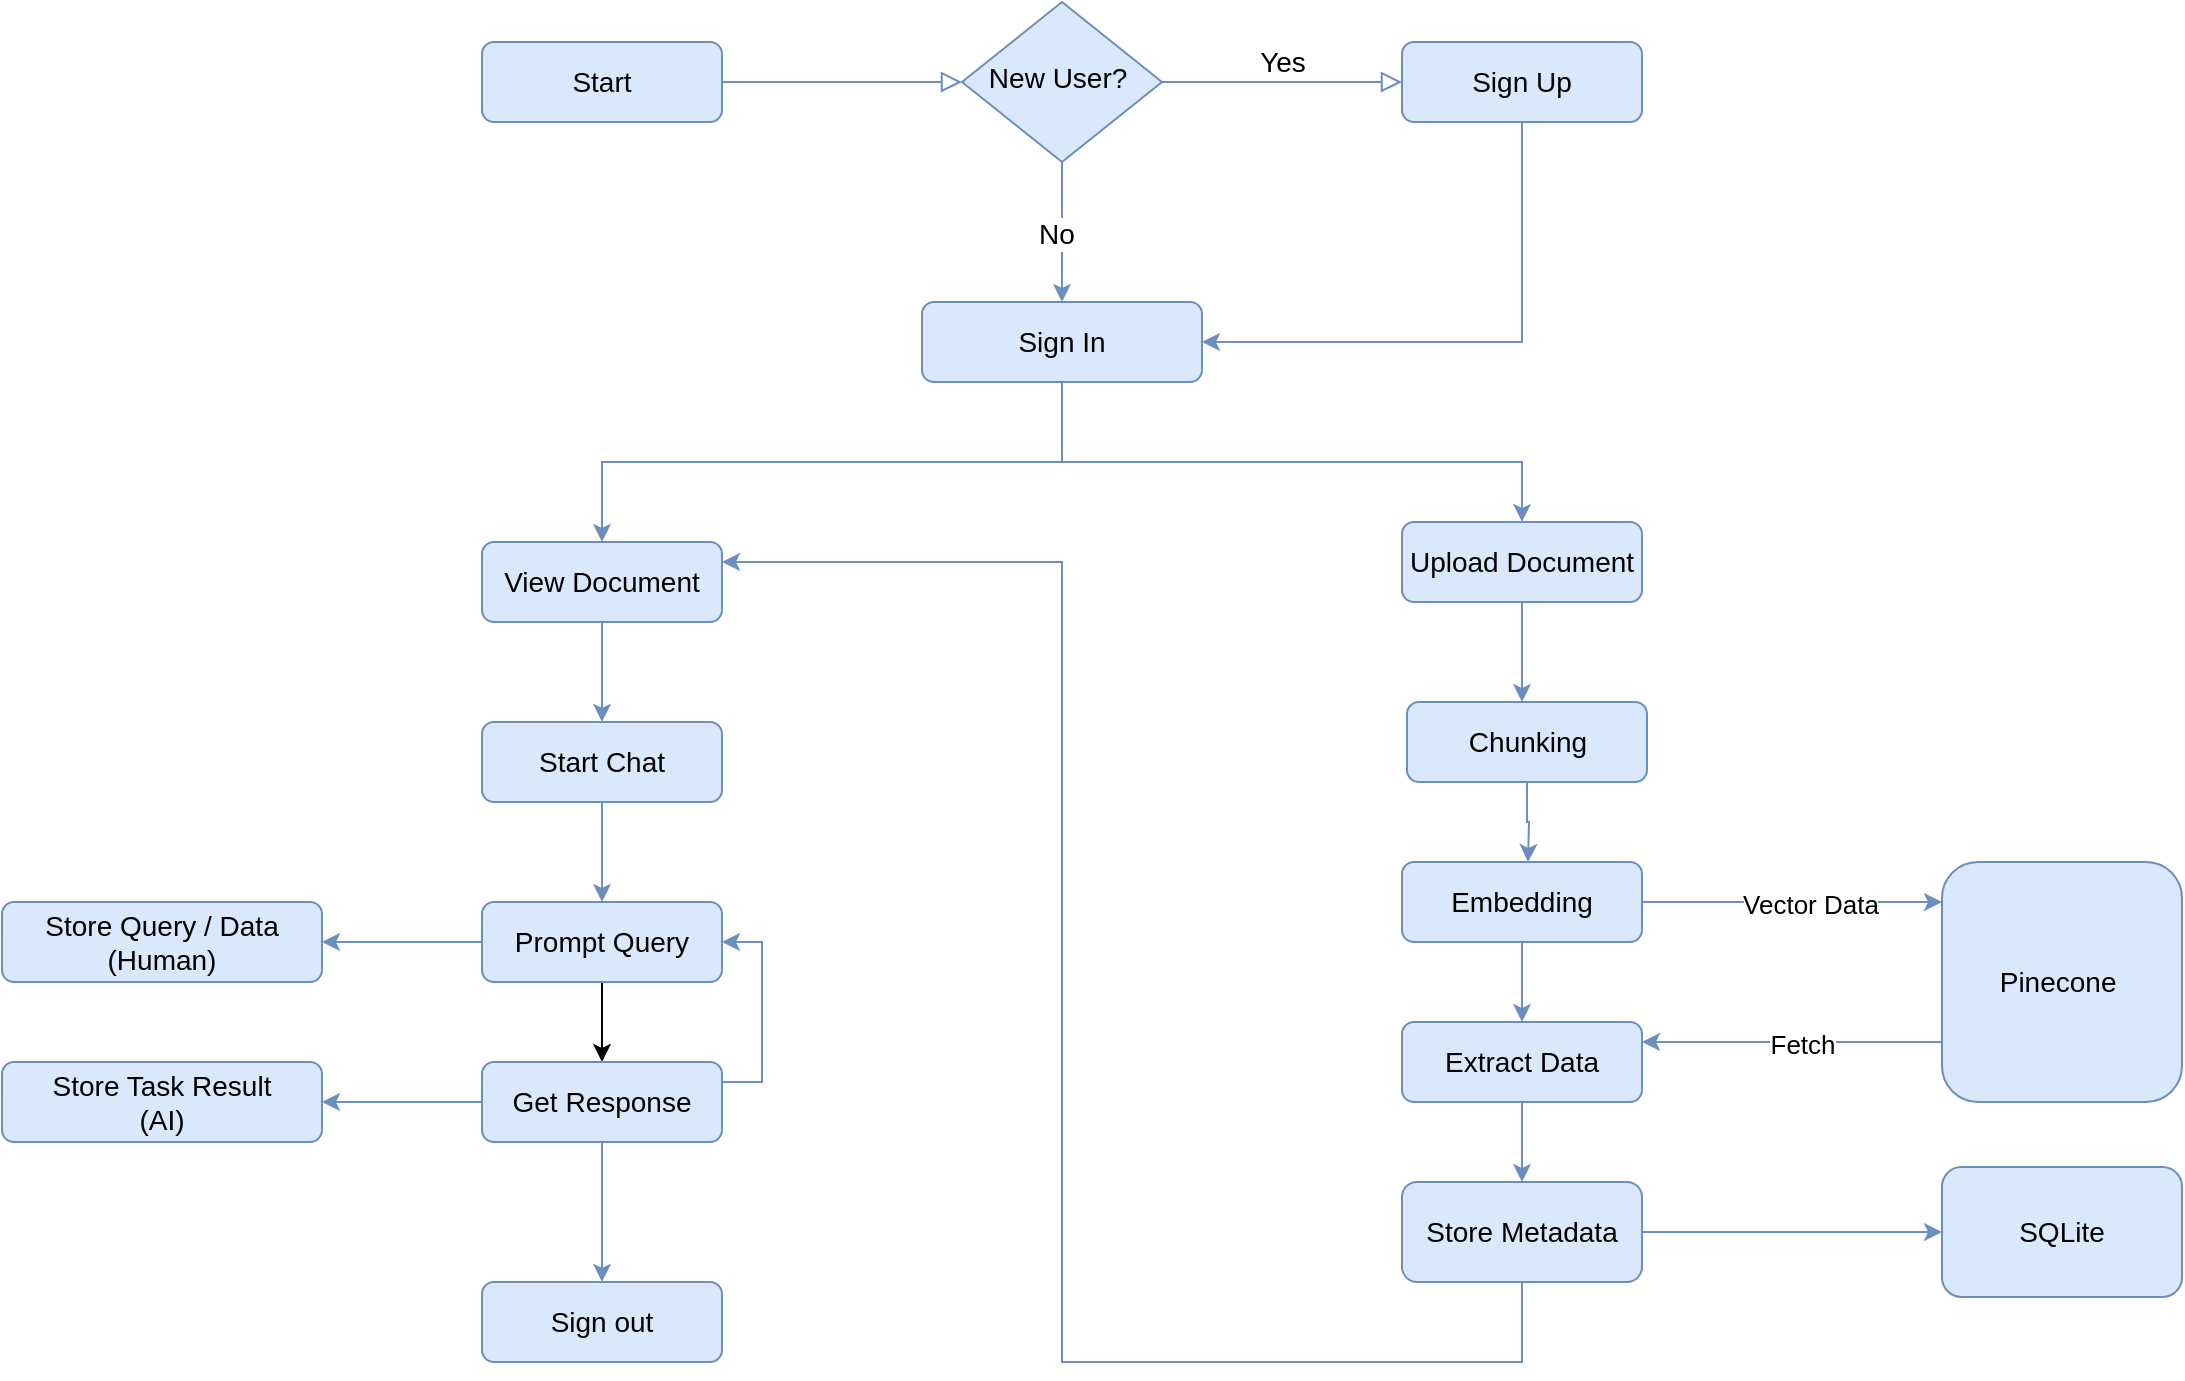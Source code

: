 <mxfile version="26.0.7">
  <diagram id="C5RBs43oDa-KdzZeNtuy" name="Page-1">
    <mxGraphModel dx="1933" dy="601" grid="1" gridSize="10" guides="1" tooltips="1" connect="1" arrows="1" fold="1" page="1" pageScale="1" pageWidth="827" pageHeight="1169" math="0" shadow="0">
      <root>
        <mxCell id="WIyWlLk6GJQsqaUBKTNV-0" />
        <mxCell id="WIyWlLk6GJQsqaUBKTNV-1" parent="WIyWlLk6GJQsqaUBKTNV-0" />
        <mxCell id="WIyWlLk6GJQsqaUBKTNV-2" value="" style="rounded=0;html=1;jettySize=auto;orthogonalLoop=1;fontSize=14;endArrow=block;endFill=0;endSize=8;strokeWidth=1;shadow=0;labelBackgroundColor=none;edgeStyle=orthogonalEdgeStyle;fillColor=#dae8fc;strokeColor=#6c8ebf;" parent="WIyWlLk6GJQsqaUBKTNV-1" source="WIyWlLk6GJQsqaUBKTNV-3" target="WIyWlLk6GJQsqaUBKTNV-6" edge="1">
          <mxGeometry relative="1" as="geometry" />
        </mxCell>
        <mxCell id="WIyWlLk6GJQsqaUBKTNV-3" value="Start" style="rounded=1;whiteSpace=wrap;html=1;fontSize=14;glass=0;strokeWidth=1;shadow=0;fillColor=#dae8fc;strokeColor=#6c8ebf;" parent="WIyWlLk6GJQsqaUBKTNV-1" vertex="1">
          <mxGeometry x="210" y="110" width="120" height="40" as="geometry" />
        </mxCell>
        <mxCell id="WIyWlLk6GJQsqaUBKTNV-5" value="Yes" style="edgeStyle=orthogonalEdgeStyle;rounded=0;html=1;jettySize=auto;orthogonalLoop=1;fontSize=14;endArrow=block;endFill=0;endSize=8;strokeWidth=1;shadow=0;labelBackgroundColor=none;fillColor=#dae8fc;strokeColor=#6c8ebf;" parent="WIyWlLk6GJQsqaUBKTNV-1" source="WIyWlLk6GJQsqaUBKTNV-6" target="WIyWlLk6GJQsqaUBKTNV-7" edge="1">
          <mxGeometry y="10" relative="1" as="geometry">
            <mxPoint as="offset" />
          </mxGeometry>
        </mxCell>
        <mxCell id="mIv_lhktW14BwPxSR0yK-30" style="edgeStyle=orthogonalEdgeStyle;rounded=0;orthogonalLoop=1;jettySize=auto;html=1;exitX=0.5;exitY=1;exitDx=0;exitDy=0;entryX=0.5;entryY=0;entryDx=0;entryDy=0;fillColor=#dae8fc;strokeColor=#6c8ebf;" parent="WIyWlLk6GJQsqaUBKTNV-1" source="WIyWlLk6GJQsqaUBKTNV-6" target="mIv_lhktW14BwPxSR0yK-0" edge="1">
          <mxGeometry relative="1" as="geometry" />
        </mxCell>
        <mxCell id="mIv_lhktW14BwPxSR0yK-31" value="No" style="edgeLabel;html=1;align=center;verticalAlign=middle;resizable=0;points=[];fontSize=14;" parent="mIv_lhktW14BwPxSR0yK-30" vertex="1" connectable="0">
          <mxGeometry x="0.029" y="-3" relative="1" as="geometry">
            <mxPoint as="offset" />
          </mxGeometry>
        </mxCell>
        <mxCell id="WIyWlLk6GJQsqaUBKTNV-6" value="New User?&amp;nbsp;" style="rhombus;whiteSpace=wrap;html=1;shadow=0;fontFamily=Helvetica;fontSize=14;align=center;strokeWidth=1;spacing=6;spacingTop=-4;fillColor=#dae8fc;strokeColor=#6c8ebf;" parent="WIyWlLk6GJQsqaUBKTNV-1" vertex="1">
          <mxGeometry x="450" y="90" width="100" height="80" as="geometry" />
        </mxCell>
        <mxCell id="mIv_lhktW14BwPxSR0yK-1" style="edgeStyle=orthogonalEdgeStyle;rounded=0;orthogonalLoop=1;jettySize=auto;html=1;exitX=0.5;exitY=1;exitDx=0;exitDy=0;entryX=1;entryY=0.5;entryDx=0;entryDy=0;fillColor=#dae8fc;strokeColor=#6C8EBF;fontSize=14;" parent="WIyWlLk6GJQsqaUBKTNV-1" source="WIyWlLk6GJQsqaUBKTNV-7" target="mIv_lhktW14BwPxSR0yK-0" edge="1">
          <mxGeometry relative="1" as="geometry" />
        </mxCell>
        <mxCell id="WIyWlLk6GJQsqaUBKTNV-7" value="Sign Up" style="rounded=1;whiteSpace=wrap;html=1;fontSize=14;glass=0;strokeWidth=1;shadow=0;fillColor=#dae8fc;strokeColor=#6c8ebf;" parent="WIyWlLk6GJQsqaUBKTNV-1" vertex="1">
          <mxGeometry x="670" y="110" width="120" height="40" as="geometry" />
        </mxCell>
        <mxCell id="mIv_lhktW14BwPxSR0yK-15" value="" style="edgeStyle=orthogonalEdgeStyle;rounded=0;orthogonalLoop=1;jettySize=auto;html=1;fillColor=#dae8fc;strokeColor=#6c8ebf;fontSize=14;" parent="WIyWlLk6GJQsqaUBKTNV-1" source="WIyWlLk6GJQsqaUBKTNV-11" target="mIv_lhktW14BwPxSR0yK-14" edge="1">
          <mxGeometry relative="1" as="geometry" />
        </mxCell>
        <mxCell id="WIyWlLk6GJQsqaUBKTNV-11" value="View Document" style="rounded=1;whiteSpace=wrap;html=1;fontSize=14;glass=0;strokeWidth=1;shadow=0;fillColor=#dae8fc;strokeColor=#6c8ebf;" parent="WIyWlLk6GJQsqaUBKTNV-1" vertex="1">
          <mxGeometry x="210" y="360" width="120" height="40" as="geometry" />
        </mxCell>
        <mxCell id="mIv_lhktW14BwPxSR0yK-3" style="edgeStyle=orthogonalEdgeStyle;rounded=0;orthogonalLoop=1;jettySize=auto;html=1;exitX=0.5;exitY=1;exitDx=0;exitDy=0;entryX=0.5;entryY=0;entryDx=0;entryDy=0;fillColor=#dae8fc;strokeColor=#6c8ebf;fontSize=14;" parent="WIyWlLk6GJQsqaUBKTNV-1" source="mIv_lhktW14BwPxSR0yK-0" target="WIyWlLk6GJQsqaUBKTNV-11" edge="1">
          <mxGeometry relative="1" as="geometry" />
        </mxCell>
        <mxCell id="mIv_lhktW14BwPxSR0yK-4" style="edgeStyle=orthogonalEdgeStyle;rounded=0;orthogonalLoop=1;jettySize=auto;html=1;exitX=0.5;exitY=1;exitDx=0;exitDy=0;fillColor=#dae8fc;strokeColor=#6c8ebf;fontSize=14;" parent="WIyWlLk6GJQsqaUBKTNV-1" source="mIv_lhktW14BwPxSR0yK-0" target="mIv_lhktW14BwPxSR0yK-2" edge="1">
          <mxGeometry relative="1" as="geometry">
            <Array as="points">
              <mxPoint x="500" y="320" />
              <mxPoint x="730" y="320" />
            </Array>
          </mxGeometry>
        </mxCell>
        <mxCell id="mIv_lhktW14BwPxSR0yK-0" value="Sign In" style="rounded=1;whiteSpace=wrap;html=1;fontSize=14;glass=0;strokeWidth=1;shadow=0;fillColor=#dae8fc;strokeColor=#6c8ebf;" parent="WIyWlLk6GJQsqaUBKTNV-1" vertex="1">
          <mxGeometry x="430" y="240" width="140" height="40" as="geometry" />
        </mxCell>
        <mxCell id="mIv_lhktW14BwPxSR0yK-2" value="Upload Document" style="rounded=1;whiteSpace=wrap;html=1;fontSize=14;glass=0;strokeWidth=1;shadow=0;fillColor=#dae8fc;strokeColor=#6c8ebf;" parent="WIyWlLk6GJQsqaUBKTNV-1" vertex="1">
          <mxGeometry x="670" y="350" width="120" height="40" as="geometry" />
        </mxCell>
        <mxCell id="mIv_lhktW14BwPxSR0yK-5" value="Chunking" style="rounded=1;whiteSpace=wrap;html=1;fontSize=14;glass=0;strokeWidth=1;shadow=0;fillColor=#dae8fc;strokeColor=#6c8ebf;" parent="WIyWlLk6GJQsqaUBKTNV-1" vertex="1">
          <mxGeometry x="672.5" y="440" width="120" height="40" as="geometry" />
        </mxCell>
        <mxCell id="xLi3MoECQ7mVsbRqvTG4-5" style="edgeStyle=orthogonalEdgeStyle;rounded=0;orthogonalLoop=1;jettySize=auto;html=1;fillColor=#dae8fc;strokeColor=#6c8ebf;" edge="1" parent="WIyWlLk6GJQsqaUBKTNV-1" source="mIv_lhktW14BwPxSR0yK-6" target="xLi3MoECQ7mVsbRqvTG4-4">
          <mxGeometry relative="1" as="geometry">
            <Array as="points">
              <mxPoint x="930" y="540" />
              <mxPoint x="930" y="540" />
            </Array>
          </mxGeometry>
        </mxCell>
        <mxCell id="xLi3MoECQ7mVsbRqvTG4-8" value="&lt;font style=&quot;font-size: 13px;&quot;&gt;Vector Data&lt;/font&gt;" style="edgeLabel;html=1;align=center;verticalAlign=middle;resizable=0;points=[];" vertex="1" connectable="0" parent="xLi3MoECQ7mVsbRqvTG4-5">
          <mxGeometry x="0.12" y="-1" relative="1" as="geometry">
            <mxPoint as="offset" />
          </mxGeometry>
        </mxCell>
        <mxCell id="xLi3MoECQ7mVsbRqvTG4-7" style="edgeStyle=orthogonalEdgeStyle;rounded=0;orthogonalLoop=1;jettySize=auto;html=1;exitX=0.5;exitY=1;exitDx=0;exitDy=0;entryX=0.5;entryY=0;entryDx=0;entryDy=0;fillColor=#dae8fc;strokeColor=#6c8ebf;" edge="1" parent="WIyWlLk6GJQsqaUBKTNV-1" source="mIv_lhktW14BwPxSR0yK-6" target="xLi3MoECQ7mVsbRqvTG4-6">
          <mxGeometry relative="1" as="geometry" />
        </mxCell>
        <mxCell id="mIv_lhktW14BwPxSR0yK-6" value="Embedding" style="rounded=1;whiteSpace=wrap;html=1;fontSize=14;glass=0;strokeWidth=1;shadow=0;fillColor=#dae8fc;strokeColor=#6c8ebf;" parent="WIyWlLk6GJQsqaUBKTNV-1" vertex="1">
          <mxGeometry x="670" y="520" width="120" height="40" as="geometry" />
        </mxCell>
        <mxCell id="mIv_lhktW14BwPxSR0yK-17" value="" style="edgeStyle=orthogonalEdgeStyle;rounded=0;orthogonalLoop=1;jettySize=auto;html=1;fillColor=#dae8fc;strokeColor=#6c8ebf;fontSize=14;" parent="WIyWlLk6GJQsqaUBKTNV-1" source="mIv_lhktW14BwPxSR0yK-14" target="mIv_lhktW14BwPxSR0yK-16" edge="1">
          <mxGeometry relative="1" as="geometry" />
        </mxCell>
        <mxCell id="mIv_lhktW14BwPxSR0yK-14" value="Start Chat" style="whiteSpace=wrap;html=1;rounded=1;glass=0;strokeWidth=1;shadow=0;fillColor=#dae8fc;strokeColor=#6c8ebf;fontSize=14;" parent="WIyWlLk6GJQsqaUBKTNV-1" vertex="1">
          <mxGeometry x="210" y="450" width="120" height="40" as="geometry" />
        </mxCell>
        <mxCell id="mIv_lhktW14BwPxSR0yK-19" style="edgeStyle=orthogonalEdgeStyle;rounded=0;orthogonalLoop=1;jettySize=auto;html=1;entryX=1;entryY=0.5;entryDx=0;entryDy=0;fillColor=#dae8fc;strokeColor=#6c8ebf;fontSize=14;" parent="WIyWlLk6GJQsqaUBKTNV-1" source="mIv_lhktW14BwPxSR0yK-16" target="mIv_lhktW14BwPxSR0yK-18" edge="1">
          <mxGeometry relative="1" as="geometry" />
        </mxCell>
        <mxCell id="mIv_lhktW14BwPxSR0yK-29" style="edgeStyle=orthogonalEdgeStyle;rounded=0;orthogonalLoop=1;jettySize=auto;html=1;exitX=0.5;exitY=1;exitDx=0;exitDy=0;entryX=0.5;entryY=0;entryDx=0;entryDy=0;" parent="WIyWlLk6GJQsqaUBKTNV-1" source="mIv_lhktW14BwPxSR0yK-16" target="mIv_lhktW14BwPxSR0yK-20" edge="1">
          <mxGeometry relative="1" as="geometry" />
        </mxCell>
        <mxCell id="mIv_lhktW14BwPxSR0yK-16" value="Prompt Query" style="whiteSpace=wrap;html=1;rounded=1;glass=0;strokeWidth=1;shadow=0;fillColor=#dae8fc;strokeColor=#6c8ebf;fontSize=14;" parent="WIyWlLk6GJQsqaUBKTNV-1" vertex="1">
          <mxGeometry x="210" y="540" width="120" height="40" as="geometry" />
        </mxCell>
        <mxCell id="mIv_lhktW14BwPxSR0yK-18" value="Store Query / Data&lt;br&gt;(Human)" style="whiteSpace=wrap;html=1;rounded=1;glass=0;strokeWidth=1;shadow=0;fillColor=#dae8fc;strokeColor=#6c8ebf;fontSize=14;" parent="WIyWlLk6GJQsqaUBKTNV-1" vertex="1">
          <mxGeometry x="-30" y="540" width="160" height="40" as="geometry" />
        </mxCell>
        <mxCell id="mIv_lhktW14BwPxSR0yK-21" style="edgeStyle=orthogonalEdgeStyle;rounded=0;orthogonalLoop=1;jettySize=auto;html=1;entryX=1;entryY=0.5;entryDx=0;entryDy=0;exitX=1;exitY=0.25;exitDx=0;exitDy=0;fillColor=#dae8fc;strokeColor=#6c8ebf;fontSize=14;" parent="WIyWlLk6GJQsqaUBKTNV-1" source="mIv_lhktW14BwPxSR0yK-20" target="mIv_lhktW14BwPxSR0yK-16" edge="1">
          <mxGeometry relative="1" as="geometry" />
        </mxCell>
        <mxCell id="mIv_lhktW14BwPxSR0yK-23" style="edgeStyle=orthogonalEdgeStyle;rounded=0;orthogonalLoop=1;jettySize=auto;html=1;exitX=0;exitY=0.5;exitDx=0;exitDy=0;entryX=1;entryY=0.5;entryDx=0;entryDy=0;fillColor=#dae8fc;strokeColor=#6c8ebf;fontSize=14;" parent="WIyWlLk6GJQsqaUBKTNV-1" source="mIv_lhktW14BwPxSR0yK-20" target="mIv_lhktW14BwPxSR0yK-22" edge="1">
          <mxGeometry relative="1" as="geometry">
            <mxPoint x="140" y="640" as="targetPoint" />
          </mxGeometry>
        </mxCell>
        <mxCell id="mIv_lhktW14BwPxSR0yK-26" value="" style="edgeStyle=orthogonalEdgeStyle;rounded=0;orthogonalLoop=1;jettySize=auto;html=1;fillColor=#dae8fc;strokeColor=#6c8ebf;fontSize=14;" parent="WIyWlLk6GJQsqaUBKTNV-1" source="mIv_lhktW14BwPxSR0yK-20" target="mIv_lhktW14BwPxSR0yK-25" edge="1">
          <mxGeometry relative="1" as="geometry" />
        </mxCell>
        <mxCell id="mIv_lhktW14BwPxSR0yK-20" value="Get Response" style="whiteSpace=wrap;html=1;rounded=1;glass=0;strokeWidth=1;shadow=0;fillColor=#dae8fc;strokeColor=#6c8ebf;fontSize=14;" parent="WIyWlLk6GJQsqaUBKTNV-1" vertex="1">
          <mxGeometry x="210" y="620" width="120" height="40" as="geometry" />
        </mxCell>
        <mxCell id="mIv_lhktW14BwPxSR0yK-22" value="Store Task Result&lt;br&gt;(AI)" style="whiteSpace=wrap;html=1;rounded=1;glass=0;strokeWidth=1;shadow=0;fillColor=#dae8fc;strokeColor=#6c8ebf;fontSize=14;" parent="WIyWlLk6GJQsqaUBKTNV-1" vertex="1">
          <mxGeometry x="-30" y="620" width="160" height="40" as="geometry" />
        </mxCell>
        <mxCell id="mIv_lhktW14BwPxSR0yK-25" value="Sign out" style="rounded=1;whiteSpace=wrap;html=1;glass=0;strokeWidth=1;shadow=0;fillColor=#dae8fc;strokeColor=#6c8ebf;fontSize=14;" parent="WIyWlLk6GJQsqaUBKTNV-1" vertex="1">
          <mxGeometry x="210" y="730" width="120" height="40" as="geometry" />
        </mxCell>
        <mxCell id="xLi3MoECQ7mVsbRqvTG4-2" style="edgeStyle=orthogonalEdgeStyle;rounded=0;orthogonalLoop=1;jettySize=auto;html=1;fillColor=#dae8fc;strokeColor=#6c8ebf;" edge="1" parent="WIyWlLk6GJQsqaUBKTNV-1" source="mIv_lhktW14BwPxSR0yK-2">
          <mxGeometry relative="1" as="geometry">
            <mxPoint x="730" y="440" as="targetPoint" />
          </mxGeometry>
        </mxCell>
        <mxCell id="xLi3MoECQ7mVsbRqvTG4-3" style="edgeStyle=orthogonalEdgeStyle;rounded=0;orthogonalLoop=1;jettySize=auto;html=1;fillColor=#dae8fc;strokeColor=#6c8ebf;" edge="1" parent="WIyWlLk6GJQsqaUBKTNV-1" source="mIv_lhktW14BwPxSR0yK-5">
          <mxGeometry relative="1" as="geometry">
            <mxPoint x="733" y="520" as="targetPoint" />
          </mxGeometry>
        </mxCell>
        <mxCell id="xLi3MoECQ7mVsbRqvTG4-9" style="edgeStyle=orthogonalEdgeStyle;rounded=0;orthogonalLoop=1;jettySize=auto;html=1;exitX=0;exitY=0.75;exitDx=0;exitDy=0;entryX=1;entryY=0.25;entryDx=0;entryDy=0;fillColor=#dae8fc;strokeColor=#6c8ebf;" edge="1" parent="WIyWlLk6GJQsqaUBKTNV-1" source="xLi3MoECQ7mVsbRqvTG4-4" target="xLi3MoECQ7mVsbRqvTG4-6">
          <mxGeometry relative="1" as="geometry" />
        </mxCell>
        <mxCell id="xLi3MoECQ7mVsbRqvTG4-10" value="&lt;font style=&quot;font-size: 13px;&quot;&gt;Fetch&lt;/font&gt;" style="edgeLabel;html=1;align=center;verticalAlign=middle;resizable=0;points=[];" vertex="1" connectable="0" parent="xLi3MoECQ7mVsbRqvTG4-9">
          <mxGeometry x="-0.067" y="1" relative="1" as="geometry">
            <mxPoint as="offset" />
          </mxGeometry>
        </mxCell>
        <mxCell id="xLi3MoECQ7mVsbRqvTG4-4" value="Pinecone&amp;nbsp;" style="rounded=1;whiteSpace=wrap;html=1;fontSize=14;glass=0;strokeWidth=1;shadow=0;fillColor=#dae8fc;strokeColor=#6c8ebf;" vertex="1" parent="WIyWlLk6GJQsqaUBKTNV-1">
          <mxGeometry x="940" y="520" width="120" height="120" as="geometry" />
        </mxCell>
        <mxCell id="xLi3MoECQ7mVsbRqvTG4-14" style="edgeStyle=orthogonalEdgeStyle;rounded=0;orthogonalLoop=1;jettySize=auto;html=1;exitX=0.5;exitY=1;exitDx=0;exitDy=0;entryX=0.5;entryY=0;entryDx=0;entryDy=0;fillColor=#dae8fc;strokeColor=#6c8ebf;" edge="1" parent="WIyWlLk6GJQsqaUBKTNV-1" source="xLi3MoECQ7mVsbRqvTG4-6" target="xLi3MoECQ7mVsbRqvTG4-11">
          <mxGeometry relative="1" as="geometry" />
        </mxCell>
        <mxCell id="xLi3MoECQ7mVsbRqvTG4-6" value="Extract Data" style="rounded=1;whiteSpace=wrap;html=1;fontSize=14;glass=0;strokeWidth=1;shadow=0;fillColor=#dae8fc;strokeColor=#6c8ebf;" vertex="1" parent="WIyWlLk6GJQsqaUBKTNV-1">
          <mxGeometry x="670" y="600" width="120" height="40" as="geometry" />
        </mxCell>
        <mxCell id="xLi3MoECQ7mVsbRqvTG4-16" style="edgeStyle=orthogonalEdgeStyle;rounded=0;orthogonalLoop=1;jettySize=auto;html=1;fillColor=#dae8fc;strokeColor=#6c8ebf;" edge="1" parent="WIyWlLk6GJQsqaUBKTNV-1" source="xLi3MoECQ7mVsbRqvTG4-11" target="xLi3MoECQ7mVsbRqvTG4-15">
          <mxGeometry relative="1" as="geometry" />
        </mxCell>
        <mxCell id="xLi3MoECQ7mVsbRqvTG4-17" style="edgeStyle=orthogonalEdgeStyle;rounded=0;orthogonalLoop=1;jettySize=auto;html=1;exitX=0.5;exitY=1;exitDx=0;exitDy=0;entryX=1;entryY=0.25;entryDx=0;entryDy=0;fillColor=#dae8fc;strokeColor=#6c8ebf;" edge="1" parent="WIyWlLk6GJQsqaUBKTNV-1" source="xLi3MoECQ7mVsbRqvTG4-11" target="WIyWlLk6GJQsqaUBKTNV-11">
          <mxGeometry relative="1" as="geometry">
            <Array as="points">
              <mxPoint x="730" y="770" />
              <mxPoint x="500" y="770" />
              <mxPoint x="500" y="370" />
            </Array>
          </mxGeometry>
        </mxCell>
        <mxCell id="xLi3MoECQ7mVsbRqvTG4-11" value="Store Metadata" style="rounded=1;whiteSpace=wrap;html=1;fontSize=14;glass=0;strokeWidth=1;shadow=0;fillColor=#dae8fc;strokeColor=#6c8ebf;" vertex="1" parent="WIyWlLk6GJQsqaUBKTNV-1">
          <mxGeometry x="670" y="680" width="120" height="50" as="geometry" />
        </mxCell>
        <mxCell id="xLi3MoECQ7mVsbRqvTG4-15" value="SQLite" style="rounded=1;whiteSpace=wrap;html=1;fontSize=14;glass=0;strokeWidth=1;shadow=0;fillColor=#dae8fc;strokeColor=#6c8ebf;" vertex="1" parent="WIyWlLk6GJQsqaUBKTNV-1">
          <mxGeometry x="940" y="672.5" width="120" height="65" as="geometry" />
        </mxCell>
      </root>
    </mxGraphModel>
  </diagram>
</mxfile>
